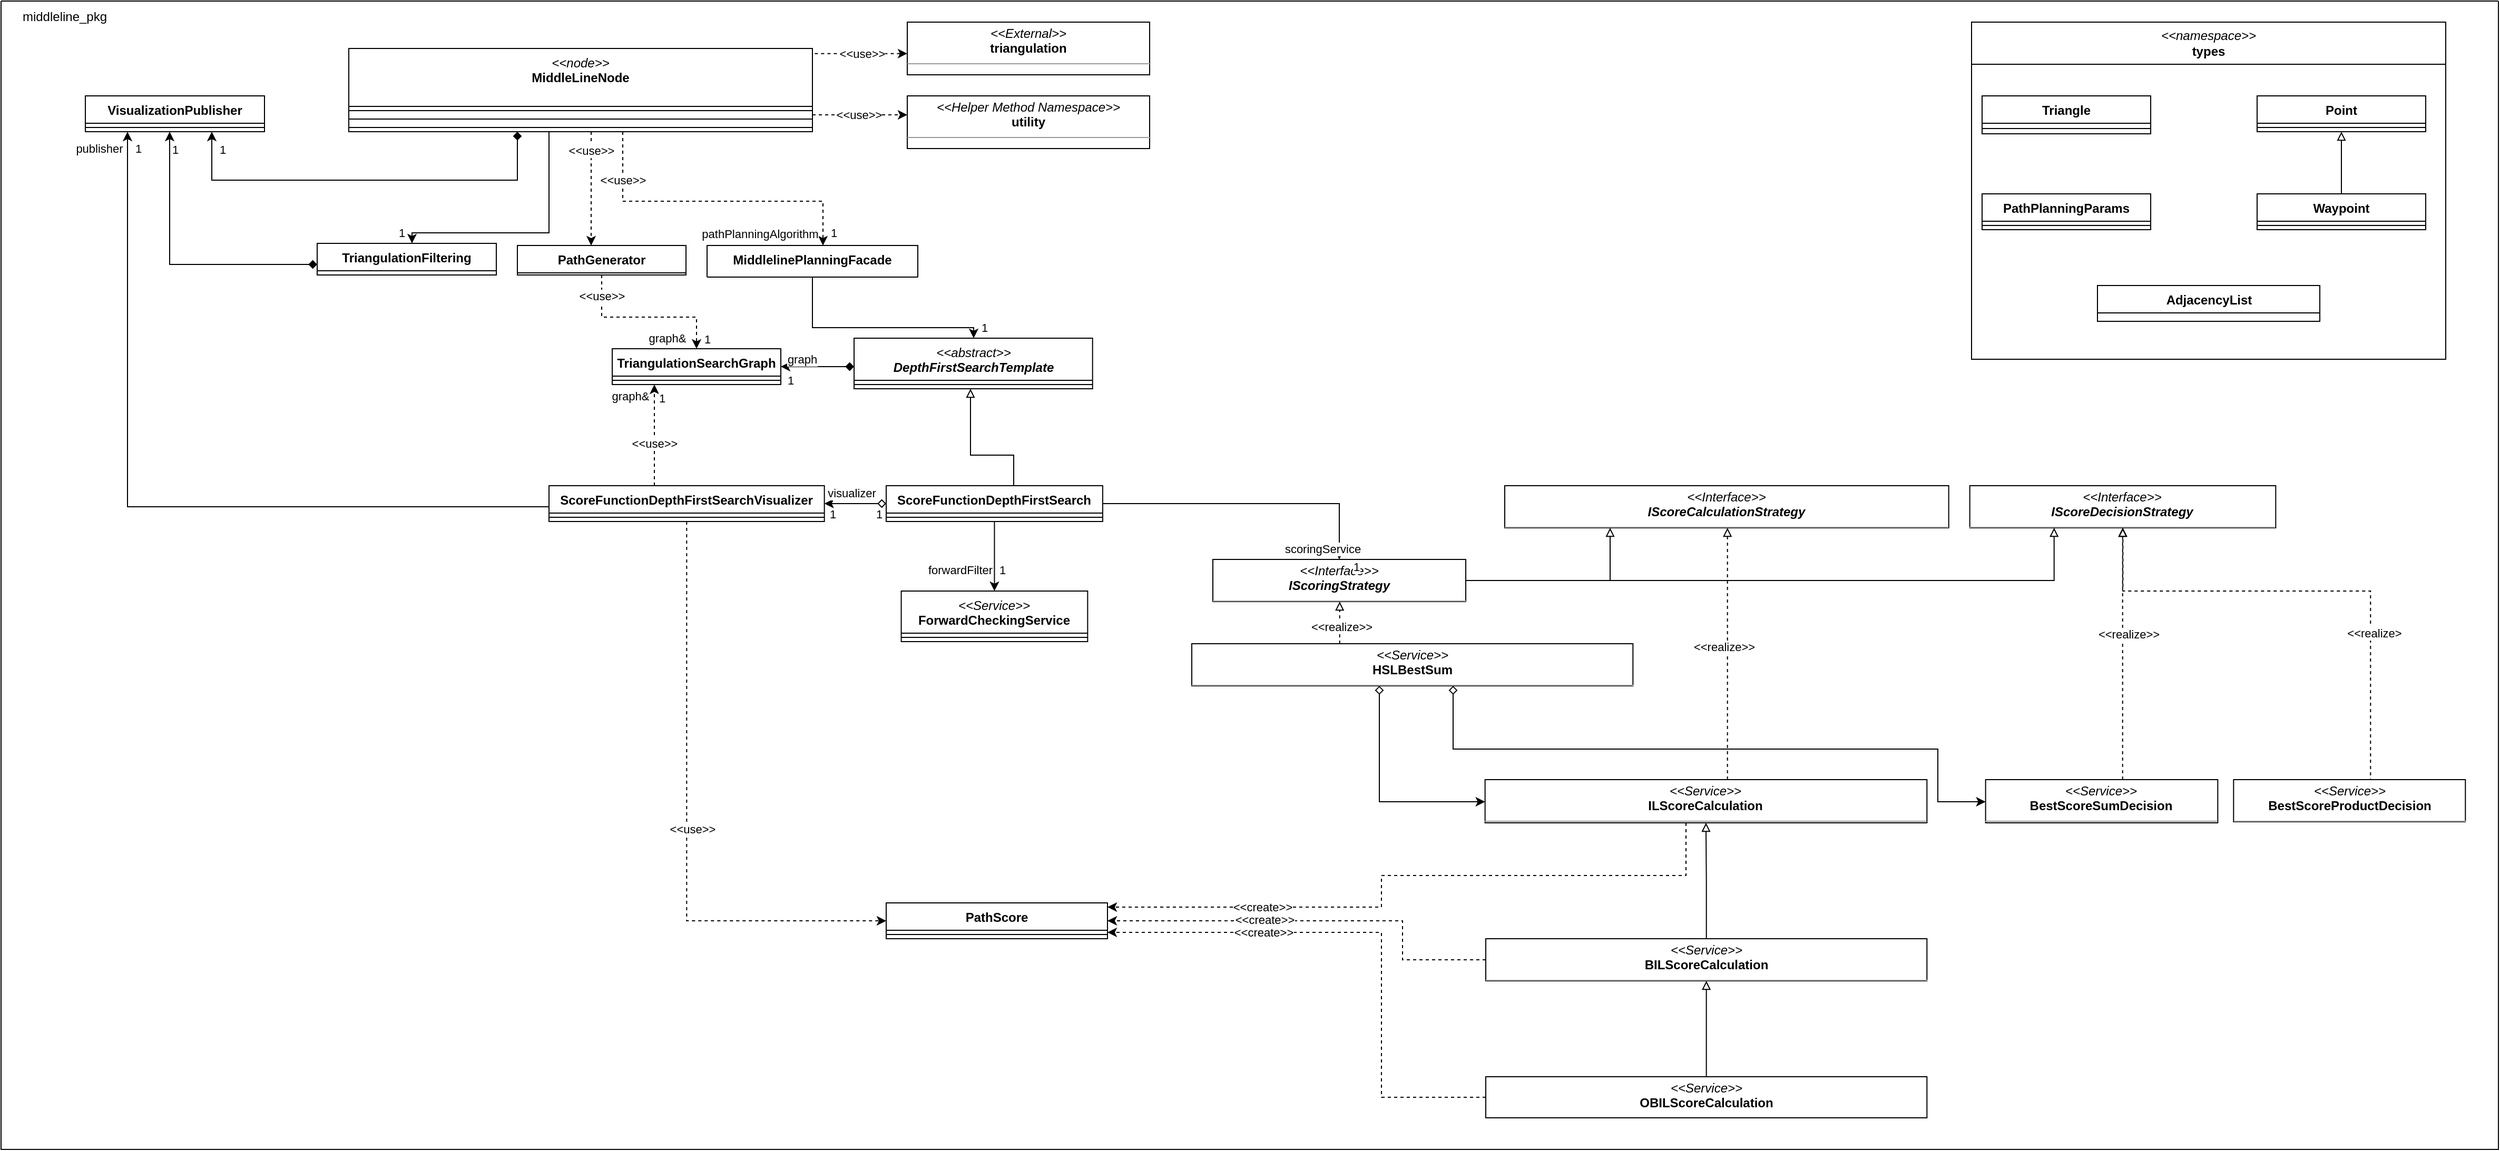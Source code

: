 <mxfile>
    <diagram id="C5RBs43oDa-KdzZeNtuy" name="Page-1">
        <mxGraphModel dx="2478" dy="-367" grid="1" gridSize="10" guides="1" tooltips="1" connect="1" arrows="1" fold="1" page="1" pageScale="1" pageWidth="827" pageHeight="1169" math="0" shadow="0">
            <root>
                <mxCell id="WIyWlLk6GJQsqaUBKTNV-0"/>
                <mxCell id="WIyWlLk6GJQsqaUBKTNV-1" parent="WIyWlLk6GJQsqaUBKTNV-0"/>
                <mxCell id="JxN1T3rrZuahzTBDCFxA-146" value="" style="swimlane;startSize=0;" parent="WIyWlLk6GJQsqaUBKTNV-1" vertex="1">
                    <mxGeometry x="-420" y="1260" width="2370" height="1090" as="geometry"/>
                </mxCell>
                <mxCell id="JxN1T3rrZuahzTBDCFxA-147" value="middleline_pkg" style="text;html=1;align=center;verticalAlign=middle;resizable=0;points=[];autosize=1;strokeColor=none;fillColor=none;" parent="JxN1T3rrZuahzTBDCFxA-146" vertex="1">
                    <mxGeometry x="10" width="100" height="30" as="geometry"/>
                </mxCell>
                <mxCell id="JxN1T3rrZuahzTBDCFxA-42" value="&lt;span style=&quot;font-weight: normal;&quot;&gt;&lt;i&gt;&amp;lt;&amp;lt;namespace&amp;gt;&amp;gt;&lt;br&gt;&lt;/i&gt;&lt;/span&gt;types" style="swimlane;whiteSpace=wrap;html=1;startSize=40;" parent="JxN1T3rrZuahzTBDCFxA-146" vertex="1">
                    <mxGeometry x="1870" y="20" width="450" height="320" as="geometry"/>
                </mxCell>
                <mxCell id="JxN1T3rrZuahzTBDCFxA-43" style="edgeStyle=orthogonalEdgeStyle;rounded=0;orthogonalLoop=1;jettySize=auto;html=1;endArrow=none;endFill=0;startArrow=block;startFill=0;" parent="JxN1T3rrZuahzTBDCFxA-42" source="JxN1T3rrZuahzTBDCFxA-44" target="JxN1T3rrZuahzTBDCFxA-47" edge="1">
                    <mxGeometry relative="1" as="geometry"/>
                </mxCell>
                <mxCell id="JxN1T3rrZuahzTBDCFxA-44" value="Point" style="swimlane;fontStyle=1;align=center;verticalAlign=top;childLayout=stackLayout;horizontal=1;startSize=26;horizontalStack=0;resizeParent=1;resizeParentMax=0;resizeLast=0;collapsible=1;marginBottom=0;whiteSpace=wrap;html=1;" parent="JxN1T3rrZuahzTBDCFxA-42" vertex="1">
                    <mxGeometry x="271" y="70" width="160" height="34" as="geometry"/>
                </mxCell>
                <mxCell id="JxN1T3rrZuahzTBDCFxA-46" value="" style="line;strokeWidth=1;fillColor=none;align=left;verticalAlign=middle;spacingTop=-1;spacingLeft=3;spacingRight=3;rotatable=0;labelPosition=right;points=[];portConstraint=eastwest;strokeColor=inherit;" parent="JxN1T3rrZuahzTBDCFxA-44" vertex="1">
                    <mxGeometry y="26" width="160" height="8" as="geometry"/>
                </mxCell>
                <mxCell id="JxN1T3rrZuahzTBDCFxA-47" value="Waypoint" style="swimlane;fontStyle=1;align=center;verticalAlign=top;childLayout=stackLayout;horizontal=1;startSize=26;horizontalStack=0;resizeParent=1;resizeParentMax=0;resizeLast=0;collapsible=1;marginBottom=0;whiteSpace=wrap;html=1;" parent="JxN1T3rrZuahzTBDCFxA-42" vertex="1">
                    <mxGeometry x="271" y="163" width="160" height="34" as="geometry"/>
                </mxCell>
                <mxCell id="JxN1T3rrZuahzTBDCFxA-49" value="" style="line;strokeWidth=1;fillColor=none;align=left;verticalAlign=middle;spacingTop=-1;spacingLeft=3;spacingRight=3;rotatable=0;labelPosition=right;points=[];portConstraint=eastwest;strokeColor=inherit;" parent="JxN1T3rrZuahzTBDCFxA-47" vertex="1">
                    <mxGeometry y="26" width="160" height="8" as="geometry"/>
                </mxCell>
                <mxCell id="JxN1T3rrZuahzTBDCFxA-50" value="Triangle" style="swimlane;fontStyle=1;align=center;verticalAlign=top;childLayout=stackLayout;horizontal=1;startSize=26;horizontalStack=0;resizeParent=1;resizeParentMax=0;resizeLast=0;collapsible=1;marginBottom=0;whiteSpace=wrap;html=1;" parent="JxN1T3rrZuahzTBDCFxA-42" vertex="1">
                    <mxGeometry x="10" y="70" width="160" height="36" as="geometry"/>
                </mxCell>
                <mxCell id="JxN1T3rrZuahzTBDCFxA-52" value="" style="line;strokeWidth=1;fillColor=none;align=left;verticalAlign=middle;spacingTop=-1;spacingLeft=3;spacingRight=3;rotatable=0;labelPosition=right;points=[];portConstraint=eastwest;strokeColor=inherit;" parent="JxN1T3rrZuahzTBDCFxA-50" vertex="1">
                    <mxGeometry y="26" width="160" height="10" as="geometry"/>
                </mxCell>
                <mxCell id="JxN1T3rrZuahzTBDCFxA-53" value="PathPlanningParams" style="swimlane;fontStyle=1;align=center;verticalAlign=top;childLayout=stackLayout;horizontal=1;startSize=26;horizontalStack=0;resizeParent=1;resizeParentMax=0;resizeLast=0;collapsible=1;marginBottom=0;whiteSpace=wrap;html=1;" parent="JxN1T3rrZuahzTBDCFxA-42" vertex="1">
                    <mxGeometry x="10" y="163" width="160" height="34" as="geometry"/>
                </mxCell>
                <mxCell id="JxN1T3rrZuahzTBDCFxA-54" value="" style="line;strokeWidth=1;fillColor=none;align=left;verticalAlign=middle;spacingTop=-1;spacingLeft=3;spacingRight=3;rotatable=0;labelPosition=right;points=[];portConstraint=eastwest;strokeColor=inherit;" parent="JxN1T3rrZuahzTBDCFxA-53" vertex="1">
                    <mxGeometry y="26" width="160" height="8" as="geometry"/>
                </mxCell>
                <mxCell id="JxN1T3rrZuahzTBDCFxA-55" value="AdjacencyList" style="swimlane;fontStyle=1;align=center;verticalAlign=top;childLayout=stackLayout;horizontal=1;startSize=26;horizontalStack=0;resizeParent=1;resizeParentMax=0;resizeLast=0;collapsible=1;marginBottom=0;whiteSpace=wrap;html=1;" parent="JxN1T3rrZuahzTBDCFxA-42" vertex="1">
                    <mxGeometry x="119.5" y="250" width="211" height="34" as="geometry"/>
                </mxCell>
                <mxCell id="JxN1T3rrZuahzTBDCFxA-67" value="TriangulationFiltering" style="swimlane;fontStyle=1;align=center;verticalAlign=top;childLayout=stackLayout;horizontal=1;startSize=26;horizontalStack=0;resizeParent=1;resizeParentMax=0;resizeLast=0;collapsible=1;marginBottom=0;whiteSpace=wrap;html=1;" parent="JxN1T3rrZuahzTBDCFxA-146" vertex="1">
                    <mxGeometry x="300" y="230" width="170" height="30" as="geometry"/>
                </mxCell>
                <mxCell id="8VbyFl1MxZLuNnxh2Zmx-0" value="MiddlelinePlanningFacade" style="swimlane;fontStyle=1;align=center;verticalAlign=top;childLayout=stackLayout;horizontal=1;startSize=30;horizontalStack=0;resizeParent=1;resizeParentMax=0;resizeLast=0;collapsible=1;marginBottom=0;whiteSpace=wrap;html=1;" parent="JxN1T3rrZuahzTBDCFxA-146" vertex="1">
                    <mxGeometry x="670" y="232" width="200" height="30" as="geometry"/>
                </mxCell>
                <mxCell id="JxN1T3rrZuahzTBDCFxA-58" value="PathGenerator" style="swimlane;fontStyle=1;align=center;verticalAlign=top;childLayout=stackLayout;horizontal=1;startSize=26;horizontalStack=0;resizeParent=1;resizeParentMax=0;resizeLast=0;collapsible=1;marginBottom=0;whiteSpace=wrap;html=1;" parent="JxN1T3rrZuahzTBDCFxA-146" vertex="1">
                    <mxGeometry x="490" y="232" width="160" height="28" as="geometry">
                        <mxRectangle x="580" y="780" width="120" height="30" as="alternateBounds"/>
                    </mxGeometry>
                </mxCell>
                <mxCell id="Rg2QF2W5cvyPDc9jNtSb-6" value="&lt;p style=&quot;margin:0px;margin-top:4px;text-align:center;&quot;&gt;&lt;i&gt;&amp;lt;&amp;lt;External&amp;gt;&amp;gt;&lt;br&gt;&lt;/i&gt;&lt;b&gt;triangulation&lt;/b&gt;&lt;/p&gt;&lt;hr size=&quot;1&quot;&gt;&lt;p style=&quot;margin:0px;margin-left:4px;&quot;&gt;&lt;br&gt;&lt;/p&gt;" style="verticalAlign=top;align=left;overflow=fill;fontSize=12;fontFamily=Helvetica;html=1;whiteSpace=wrap;" parent="JxN1T3rrZuahzTBDCFxA-146" vertex="1">
                    <mxGeometry x="860" y="20" width="230" height="50" as="geometry"/>
                </mxCell>
                <mxCell id="JxN1T3rrZuahzTBDCFxA-153" value="&lt;i style=&quot;font-weight: 400;&quot;&gt;&amp;lt;&amp;lt;Service&amp;gt;&amp;gt;&lt;/i&gt;&lt;br style=&quot;font-weight: 400;&quot;&gt;&lt;b&gt;ForwardChecking&lt;/b&gt;&lt;b style=&quot;background-color: initial;&quot;&gt;Service&lt;/b&gt;" style="swimlane;fontStyle=1;align=center;verticalAlign=top;childLayout=stackLayout;horizontal=1;startSize=40;horizontalStack=0;resizeParent=1;resizeParentMax=0;resizeLast=0;collapsible=1;marginBottom=0;whiteSpace=wrap;html=1;" parent="JxN1T3rrZuahzTBDCFxA-146" vertex="1">
                    <mxGeometry x="854.28" y="560" width="176.89" height="48" as="geometry"/>
                </mxCell>
                <mxCell id="JxN1T3rrZuahzTBDCFxA-155" value="" style="line;strokeWidth=1;fillColor=none;align=left;verticalAlign=middle;spacingTop=-1;spacingLeft=3;spacingRight=3;rotatable=0;labelPosition=right;points=[];portConstraint=eastwest;strokeColor=inherit;" parent="JxN1T3rrZuahzTBDCFxA-153" vertex="1">
                    <mxGeometry y="40" width="176.89" height="8" as="geometry"/>
                </mxCell>
                <mxCell id="JxN1T3rrZuahzTBDCFxA-140" value="&lt;p style=&quot;margin:0px;margin-top:4px;text-align:center;&quot;&gt;&lt;i&gt;&amp;lt;&amp;lt;Service&amp;gt;&amp;gt;&lt;/i&gt;&lt;br&gt;&lt;b&gt;HSLBestSum&lt;/b&gt;&lt;/p&gt;&lt;hr size=&quot;1&quot;&gt;&lt;p style=&quot;margin:0px;margin-left:4px;&quot;&gt;&lt;br&gt;&lt;/p&gt;" style="verticalAlign=top;align=left;overflow=fill;fontSize=12;fontFamily=Helvetica;html=1;whiteSpace=wrap;" parent="JxN1T3rrZuahzTBDCFxA-146" vertex="1">
                    <mxGeometry x="1130.0" y="610" width="418.66" height="40" as="geometry"/>
                </mxCell>
                <mxCell id="JxN1T3rrZuahzTBDCFxA-114" value="&lt;p style=&quot;margin:0px;margin-top:4px;text-align:center;&quot;&gt;&lt;i&gt;&amp;lt;&amp;lt;Service&amp;gt;&amp;gt;&lt;/i&gt;&lt;br&gt;&lt;b&gt;ILScoreCalculation&lt;/b&gt;&lt;/p&gt;&lt;hr size=&quot;1&quot;&gt;&lt;p style=&quot;margin:0px;margin-left:4px;&quot;&gt;&lt;br&gt;&lt;/p&gt;" style="verticalAlign=top;align=left;overflow=fill;fontSize=12;fontFamily=Helvetica;html=1;whiteSpace=wrap;" parent="JxN1T3rrZuahzTBDCFxA-146" vertex="1">
                    <mxGeometry x="1408.33" y="739" width="419.34" height="41" as="geometry"/>
                </mxCell>
                <mxCell id="JxN1T3rrZuahzTBDCFxA-138" style="edgeStyle=orthogonalEdgeStyle;rounded=0;orthogonalLoop=1;jettySize=auto;html=1;startArrow=diamond;startFill=0;" parent="JxN1T3rrZuahzTBDCFxA-146" source="JxN1T3rrZuahzTBDCFxA-140" target="JxN1T3rrZuahzTBDCFxA-114" edge="1">
                    <mxGeometry relative="1" as="geometry">
                        <Array as="points">
                            <mxPoint x="1308" y="760"/>
                        </Array>
                    </mxGeometry>
                </mxCell>
                <mxCell id="JxN1T3rrZuahzTBDCFxA-115" style="edgeStyle=orthogonalEdgeStyle;rounded=0;orthogonalLoop=1;jettySize=auto;html=1;endArrow=block;endFill=0;" parent="JxN1T3rrZuahzTBDCFxA-146" source="JxN1T3rrZuahzTBDCFxA-117" target="JxN1T3rrZuahzTBDCFxA-114" edge="1">
                    <mxGeometry relative="1" as="geometry"/>
                </mxCell>
                <mxCell id="JxN1T3rrZuahzTBDCFxA-118" style="edgeStyle=orthogonalEdgeStyle;rounded=0;orthogonalLoop=1;jettySize=auto;html=1;endArrow=block;endFill=0;" parent="JxN1T3rrZuahzTBDCFxA-146" source="JxN1T3rrZuahzTBDCFxA-121" target="JxN1T3rrZuahzTBDCFxA-117" edge="1">
                    <mxGeometry relative="1" as="geometry"/>
                </mxCell>
                <mxCell id="JxN1T3rrZuahzTBDCFxA-117" value="&lt;p style=&quot;margin:0px;margin-top:4px;text-align:center;&quot;&gt;&lt;i&gt;&amp;lt;&amp;lt;Service&amp;gt;&amp;gt;&lt;/i&gt;&lt;br&gt;&lt;b&gt;BILScoreCalculation&lt;/b&gt;&lt;/p&gt;&lt;hr size=&quot;1&quot;&gt;&lt;p style=&quot;margin:0px;margin-left:4px;&quot;&gt;+ calculatePathSectionScore(graph, std::vector&amp;lt;int&amp;gt; pathSection): PathScore&lt;br&gt;&lt;br&gt;&lt;span style=&quot;background-color: initial;&quot;&gt;# calculateColorScore(...): float&lt;/span&gt;&lt;br&gt;&lt;/p&gt;&lt;p style=&quot;margin:0px;margin-left:4px;&quot;&gt;&lt;br&gt;&lt;/p&gt;" style="verticalAlign=top;align=left;overflow=fill;fontSize=12;fontFamily=Helvetica;html=1;whiteSpace=wrap;" parent="JxN1T3rrZuahzTBDCFxA-146" vertex="1">
                    <mxGeometry x="1408.99" y="890" width="418.68" height="40" as="geometry"/>
                </mxCell>
                <mxCell id="JxN1T3rrZuahzTBDCFxA-121" value="&lt;p style=&quot;margin:0px;margin-top:4px;text-align:center;&quot;&gt;&lt;i&gt;&amp;lt;&amp;lt;Service&amp;gt;&amp;gt;&lt;/i&gt;&lt;br&gt;&lt;b&gt;OBILScoreCalculation&lt;/b&gt;&lt;/p&gt;&lt;hr size=&quot;1&quot;&gt;&lt;p style=&quot;margin:0px;margin-left:4px;&quot;&gt;+ calculatePathSectionScore(graph, std::vector&amp;lt;int&amp;gt; pathSection): PathScore&lt;br&gt;&lt;br&gt;# calculateWallAvoidanceScore(...): float&lt;/p&gt;" style="verticalAlign=top;align=left;overflow=fill;fontSize=12;fontFamily=Helvetica;html=1;whiteSpace=wrap;" parent="JxN1T3rrZuahzTBDCFxA-146" vertex="1">
                    <mxGeometry x="1408.99" y="1021" width="418.68" height="39" as="geometry"/>
                </mxCell>
                <mxCell id="JxN1T3rrZuahzTBDCFxA-124" value="PathScore" style="swimlane;fontStyle=1;align=center;verticalAlign=top;childLayout=stackLayout;horizontal=1;startSize=26;horizontalStack=0;resizeParent=1;resizeParentMax=0;resizeLast=0;collapsible=1;marginBottom=0;whiteSpace=wrap;html=1;" parent="JxN1T3rrZuahzTBDCFxA-146" vertex="1">
                    <mxGeometry x="840" y="856" width="210" height="34" as="geometry"/>
                </mxCell>
                <mxCell id="JxN1T3rrZuahzTBDCFxA-126" value="" style="line;strokeWidth=1;fillColor=none;align=left;verticalAlign=middle;spacingTop=-1;spacingLeft=3;spacingRight=3;rotatable=0;labelPosition=right;points=[];portConstraint=eastwest;strokeColor=inherit;" parent="JxN1T3rrZuahzTBDCFxA-124" vertex="1">
                    <mxGeometry y="26" width="210" height="8" as="geometry"/>
                </mxCell>
                <mxCell id="JxN1T3rrZuahzTBDCFxA-116" style="edgeStyle=orthogonalEdgeStyle;rounded=0;orthogonalLoop=1;jettySize=auto;html=1;dashed=1;exitX=0;exitY=0.5;exitDx=0;exitDy=0;" parent="JxN1T3rrZuahzTBDCFxA-146" source="JxN1T3rrZuahzTBDCFxA-117" target="JxN1T3rrZuahzTBDCFxA-124" edge="1">
                    <mxGeometry relative="1" as="geometry">
                        <Array as="points">
                            <mxPoint x="1330" y="910"/>
                            <mxPoint x="1330" y="873"/>
                        </Array>
                    </mxGeometry>
                </mxCell>
                <mxCell id="JxN1T3rrZuahzTBDCFxA-119" style="edgeStyle=orthogonalEdgeStyle;rounded=0;orthogonalLoop=1;jettySize=auto;html=1;dashed=1;" parent="JxN1T3rrZuahzTBDCFxA-146" source="JxN1T3rrZuahzTBDCFxA-121" target="JxN1T3rrZuahzTBDCFxA-124" edge="1">
                    <mxGeometry relative="1" as="geometry">
                        <Array as="points">
                            <mxPoint x="1310" y="1041"/>
                            <mxPoint x="1310" y="884"/>
                        </Array>
                    </mxGeometry>
                </mxCell>
                <mxCell id="JxN1T3rrZuahzTBDCFxA-120" value="&amp;lt;&amp;lt;create&amp;gt;&amp;gt;" style="edgeLabel;html=1;align=center;verticalAlign=middle;resizable=0;points=[];" parent="JxN1T3rrZuahzTBDCFxA-119" vertex="1" connectable="0">
                    <mxGeometry x="-0.067" y="4" relative="1" as="geometry">
                        <mxPoint x="-107" y="-27" as="offset"/>
                    </mxGeometry>
                </mxCell>
                <mxCell id="3qS1uZYK-i_GtlNWWH0J-12" value="&amp;lt;&amp;lt;create&amp;gt;&amp;gt;" style="edgeLabel;html=1;align=center;verticalAlign=middle;resizable=0;points=[];" parent="JxN1T3rrZuahzTBDCFxA-119" vertex="1" connectable="0">
                    <mxGeometry x="0.425" relative="1" as="geometry">
                        <mxPoint as="offset"/>
                    </mxGeometry>
                </mxCell>
                <mxCell id="JxN1T3rrZuahzTBDCFxA-85" style="edgeStyle=orthogonalEdgeStyle;rounded=0;orthogonalLoop=1;jettySize=auto;html=1;dashed=1;" parent="JxN1T3rrZuahzTBDCFxA-146" source="JxN1T3rrZuahzTBDCFxA-114" target="JxN1T3rrZuahzTBDCFxA-124" edge="1">
                    <mxGeometry relative="1" as="geometry">
                        <mxPoint x="1250.0" y="1181" as="targetPoint"/>
                        <Array as="points">
                            <mxPoint x="1599" y="830"/>
                            <mxPoint x="1310" y="830"/>
                            <mxPoint x="1310" y="860"/>
                        </Array>
                        <mxPoint x="1398.0" y="830" as="sourcePoint"/>
                    </mxGeometry>
                </mxCell>
                <mxCell id="3qS1uZYK-i_GtlNWWH0J-11" value="&amp;lt;&amp;lt;create&amp;gt;&amp;gt;" style="edgeLabel;html=1;align=center;verticalAlign=middle;resizable=0;points=[];" parent="JxN1T3rrZuahzTBDCFxA-85" vertex="1" connectable="0">
                    <mxGeometry x="0.532" relative="1" as="geometry">
                        <mxPoint as="offset"/>
                    </mxGeometry>
                </mxCell>
                <mxCell id="Rg2QF2W5cvyPDc9jNtSb-19" value="&lt;p style=&quot;margin:0px;margin-top:4px;text-align:center;&quot;&gt;&lt;i&gt;&amp;lt;&amp;lt;Service&amp;gt;&amp;gt;&lt;/i&gt;&lt;br&gt;&lt;b&gt;BestScoreProductDecision&lt;/b&gt;&lt;/p&gt;&lt;hr size=&quot;1&quot;&gt;&lt;p style=&quot;margin:0px;margin-left:4px;&quot;&gt;&lt;br&gt;&lt;/p&gt;" style="verticalAlign=top;align=left;overflow=fill;fontSize=12;fontFamily=Helvetica;html=1;whiteSpace=wrap;" parent="JxN1T3rrZuahzTBDCFxA-146" vertex="1">
                    <mxGeometry x="2118.66" y="739" width="220" height="40" as="geometry"/>
                </mxCell>
                <mxCell id="JxN1T3rrZuahzTBDCFxA-65" value="&lt;p style=&quot;margin:0px;margin-top:4px;text-align:center;&quot;&gt;&lt;i&gt;&amp;lt;&amp;lt;Helper Method Namespace&amp;gt;&amp;gt;&lt;/i&gt;&lt;br&gt;&lt;b&gt;utility&lt;/b&gt;&lt;/p&gt;&lt;hr size=&quot;1&quot;&gt;&lt;p style=&quot;margin:0px;margin-left:4px;&quot;&gt;&lt;br&gt;&lt;/p&gt;" style="verticalAlign=top;align=left;overflow=fill;fontSize=12;fontFamily=Helvetica;html=1;whiteSpace=wrap;" parent="JxN1T3rrZuahzTBDCFxA-146" vertex="1">
                    <mxGeometry x="860" y="90" width="230" height="50" as="geometry"/>
                </mxCell>
                <mxCell id="JxN1T3rrZuahzTBDCFxA-9" value="&lt;i&gt;&amp;lt;&amp;lt;node&amp;gt;&amp;gt;&lt;br&gt;&lt;/i&gt;&lt;b&gt;MiddleLineNode&lt;/b&gt;" style="swimlane;fontStyle=0;align=center;verticalAlign=top;childLayout=stackLayout;horizontal=1;startSize=55;horizontalStack=0;resizeParent=1;resizeParentMax=0;resizeLast=0;collapsible=0;marginBottom=0;html=1;whiteSpace=wrap;" parent="JxN1T3rrZuahzTBDCFxA-146" vertex="1">
                    <mxGeometry x="330" y="45" width="440" height="79" as="geometry"/>
                </mxCell>
                <mxCell id="JxN1T3rrZuahzTBDCFxA-12" value="" style="line;strokeWidth=1;fillColor=none;align=left;verticalAlign=middle;spacingTop=-1;spacingLeft=3;spacingRight=3;rotatable=0;labelPosition=right;points=[];portConstraint=eastwest;" parent="JxN1T3rrZuahzTBDCFxA-9" vertex="1">
                    <mxGeometry y="55" width="440" height="8" as="geometry"/>
                </mxCell>
                <mxCell id="JxN1T3rrZuahzTBDCFxA-15" value="" style="line;strokeWidth=1;fillColor=none;align=left;verticalAlign=middle;spacingTop=-1;spacingLeft=3;spacingRight=3;rotatable=0;labelPosition=right;points=[];portConstraint=eastwest;" parent="JxN1T3rrZuahzTBDCFxA-9" vertex="1">
                    <mxGeometry y="63" width="440" height="8" as="geometry"/>
                </mxCell>
                <mxCell id="JxN1T3rrZuahzTBDCFxA-18" value="" style="line;strokeWidth=1;fillColor=none;align=left;verticalAlign=middle;spacingTop=-1;spacingLeft=3;spacingRight=3;rotatable=0;labelPosition=right;points=[];portConstraint=eastwest;" parent="JxN1T3rrZuahzTBDCFxA-9" vertex="1">
                    <mxGeometry y="71" width="440" height="8" as="geometry"/>
                </mxCell>
                <mxCell id="JxN1T3rrZuahzTBDCFxA-40" style="edgeStyle=orthogonalEdgeStyle;rounded=0;orthogonalLoop=1;jettySize=auto;html=1;exitX=1.005;exitY=0.061;exitDx=0;exitDy=0;dashed=1;exitPerimeter=0;" parent="JxN1T3rrZuahzTBDCFxA-146" source="JxN1T3rrZuahzTBDCFxA-9" target="Rg2QF2W5cvyPDc9jNtSb-6" edge="1">
                    <mxGeometry relative="1" as="geometry">
                        <mxPoint x="1110" y="160" as="targetPoint"/>
                        <Array as="points">
                            <mxPoint x="980" y="50"/>
                        </Array>
                    </mxGeometry>
                </mxCell>
                <mxCell id="JxN1T3rrZuahzTBDCFxA-41" value="&amp;lt;&amp;lt;use&amp;gt;&amp;gt;" style="edgeLabel;html=1;align=center;verticalAlign=middle;resizable=0;points=[];" parent="JxN1T3rrZuahzTBDCFxA-40" vertex="1" connectable="0">
                    <mxGeometry x="0.01" relative="1" as="geometry">
                        <mxPoint as="offset"/>
                    </mxGeometry>
                </mxCell>
                <mxCell id="JxN1T3rrZuahzTBDCFxA-73" style="edgeStyle=orthogonalEdgeStyle;rounded=0;orthogonalLoop=1;jettySize=auto;html=1;" parent="JxN1T3rrZuahzTBDCFxA-146" source="JxN1T3rrZuahzTBDCFxA-9" target="JxN1T3rrZuahzTBDCFxA-67" edge="1">
                    <mxGeometry relative="1" as="geometry">
                        <Array as="points">
                            <mxPoint x="520" y="220"/>
                            <mxPoint x="390" y="220"/>
                        </Array>
                        <mxPoint x="1007.0" y="409" as="sourcePoint"/>
                    </mxGeometry>
                </mxCell>
                <mxCell id="JxN1T3rrZuahzTBDCFxA-74" value="1" style="edgeLabel;html=1;align=center;verticalAlign=middle;resizable=0;points=[];" parent="JxN1T3rrZuahzTBDCFxA-73" vertex="1" connectable="0">
                    <mxGeometry x="0.958" y="3" relative="1" as="geometry">
                        <mxPoint x="-13" y="-5" as="offset"/>
                    </mxGeometry>
                </mxCell>
                <mxCell id="8VbyFl1MxZLuNnxh2Zmx-5" style="edgeStyle=orthogonalEdgeStyle;rounded=0;orthogonalLoop=1;jettySize=auto;html=1;dashed=1;" parent="JxN1T3rrZuahzTBDCFxA-146" source="JxN1T3rrZuahzTBDCFxA-9" target="8VbyFl1MxZLuNnxh2Zmx-0" edge="1">
                    <mxGeometry relative="1" as="geometry">
                        <Array as="points">
                            <mxPoint x="590" y="190"/>
                            <mxPoint x="780" y="190"/>
                        </Array>
                    </mxGeometry>
                </mxCell>
                <mxCell id="8VbyFl1MxZLuNnxh2Zmx-7" value="pathPlanningAlgorithm" style="edgeLabel;html=1;align=center;verticalAlign=middle;resizable=0;points=[];" parent="8VbyFl1MxZLuNnxh2Zmx-5" vertex="1" connectable="0">
                    <mxGeometry x="-0.767" y="-2" relative="1" as="geometry">
                        <mxPoint x="132" y="62" as="offset"/>
                    </mxGeometry>
                </mxCell>
                <mxCell id="8VbyFl1MxZLuNnxh2Zmx-20" value="1" style="edgeLabel;html=1;align=center;verticalAlign=middle;resizable=0;points=[];" parent="8VbyFl1MxZLuNnxh2Zmx-5" vertex="1" connectable="0">
                    <mxGeometry x="0.788" y="2" relative="1" as="geometry">
                        <mxPoint x="8" y="19" as="offset"/>
                    </mxGeometry>
                </mxCell>
                <mxCell id="Rg2QF2W5cvyPDc9jNtSb-4" value="&amp;lt;&amp;lt;use&amp;gt;&amp;gt;" style="edgeLabel;html=1;align=center;verticalAlign=middle;resizable=0;points=[];" parent="8VbyFl1MxZLuNnxh2Zmx-5" vertex="1" connectable="0">
                    <mxGeometry x="-0.41" y="-2" relative="1" as="geometry">
                        <mxPoint x="-22" y="-22" as="offset"/>
                    </mxGeometry>
                </mxCell>
                <mxCell id="JxN1T3rrZuahzTBDCFxA-23" style="edgeStyle=orthogonalEdgeStyle;rounded=0;orthogonalLoop=1;jettySize=auto;html=1;dashed=1;" parent="JxN1T3rrZuahzTBDCFxA-146" edge="1">
                    <mxGeometry relative="1" as="geometry">
                        <Array as="points">
                            <mxPoint x="820" y="108"/>
                            <mxPoint x="820" y="108"/>
                        </Array>
                        <mxPoint x="770" y="108" as="sourcePoint"/>
                        <mxPoint x="860" y="108" as="targetPoint"/>
                    </mxGeometry>
                </mxCell>
                <mxCell id="JxN1T3rrZuahzTBDCFxA-24" value="&amp;lt;&amp;lt;use&amp;gt;&amp;gt;" style="edgeLabel;html=1;align=center;verticalAlign=middle;resizable=0;points=[];" parent="JxN1T3rrZuahzTBDCFxA-23" vertex="1" connectable="0">
                    <mxGeometry x="-0.748" y="1" relative="1" as="geometry">
                        <mxPoint x="32" y="1" as="offset"/>
                    </mxGeometry>
                </mxCell>
                <mxCell id="JxN1T3rrZuahzTBDCFxA-25" value="VisualizationPublisher" style="swimlane;fontStyle=1;align=center;verticalAlign=top;childLayout=stackLayout;horizontal=1;startSize=26;horizontalStack=0;resizeParent=1;resizeParentMax=0;resizeLast=0;collapsible=1;marginBottom=0;whiteSpace=wrap;html=1;" parent="JxN1T3rrZuahzTBDCFxA-146" vertex="1">
                    <mxGeometry x="80" y="90" width="170" height="34" as="geometry"/>
                </mxCell>
                <mxCell id="JxN1T3rrZuahzTBDCFxA-27" value="" style="line;strokeWidth=1;fillColor=none;align=left;verticalAlign=middle;spacingTop=-1;spacingLeft=3;spacingRight=3;rotatable=0;labelPosition=right;points=[];portConstraint=eastwest;strokeColor=inherit;" parent="JxN1T3rrZuahzTBDCFxA-25" vertex="1">
                    <mxGeometry y="26" width="170" height="8" as="geometry"/>
                </mxCell>
                <mxCell id="JxN1T3rrZuahzTBDCFxA-90" style="edgeStyle=orthogonalEdgeStyle;rounded=0;orthogonalLoop=1;jettySize=auto;html=1;startArrow=diamond;startFill=1;" parent="JxN1T3rrZuahzTBDCFxA-146" source="JxN1T3rrZuahzTBDCFxA-67" target="JxN1T3rrZuahzTBDCFxA-25" edge="1">
                    <mxGeometry relative="1" as="geometry">
                        <Array as="points">
                            <mxPoint x="160" y="250"/>
                        </Array>
                    </mxGeometry>
                </mxCell>
                <mxCell id="JxN1T3rrZuahzTBDCFxA-91" value="1" style="edgeLabel;html=1;align=center;verticalAlign=middle;resizable=0;points=[];" parent="JxN1T3rrZuahzTBDCFxA-90" vertex="1" connectable="0">
                    <mxGeometry x="0.974" y="2" relative="1" as="geometry">
                        <mxPoint x="7" y="13" as="offset"/>
                    </mxGeometry>
                </mxCell>
                <mxCell id="JxN1T3rrZuahzTBDCFxA-29" style="edgeStyle=orthogonalEdgeStyle;rounded=0;orthogonalLoop=1;jettySize=auto;html=1;startArrow=diamond;startFill=1;" parent="JxN1T3rrZuahzTBDCFxA-146" source="JxN1T3rrZuahzTBDCFxA-9" target="JxN1T3rrZuahzTBDCFxA-25" edge="1">
                    <mxGeometry relative="1" as="geometry">
                        <mxPoint x="757.059" y="303" as="sourcePoint"/>
                        <Array as="points">
                            <mxPoint x="490" y="170"/>
                            <mxPoint x="200" y="170"/>
                        </Array>
                    </mxGeometry>
                </mxCell>
                <mxCell id="JxN1T3rrZuahzTBDCFxA-30" value="1" style="edgeLabel;html=1;align=center;verticalAlign=middle;resizable=0;points=[];" parent="JxN1T3rrZuahzTBDCFxA-29" vertex="1" connectable="0">
                    <mxGeometry x="0.841" y="1" relative="1" as="geometry">
                        <mxPoint x="11" y="-14" as="offset"/>
                    </mxGeometry>
                </mxCell>
                <mxCell id="JxN1T3rrZuahzTBDCFxA-61" style="edgeStyle=orthogonalEdgeStyle;rounded=0;orthogonalLoop=1;jettySize=auto;html=1;dashed=1;" parent="JxN1T3rrZuahzTBDCFxA-146" source="JxN1T3rrZuahzTBDCFxA-9" target="JxN1T3rrZuahzTBDCFxA-58" edge="1">
                    <mxGeometry relative="1" as="geometry">
                        <Array as="points">
                            <mxPoint x="560" y="220"/>
                            <mxPoint x="560" y="220"/>
                        </Array>
                        <mxPoint x="780" y="303" as="sourcePoint"/>
                    </mxGeometry>
                </mxCell>
                <mxCell id="JxN1T3rrZuahzTBDCFxA-62" value="&amp;lt;&amp;lt;use&amp;gt;&amp;gt;" style="edgeLabel;html=1;align=center;verticalAlign=middle;resizable=0;points=[];" parent="JxN1T3rrZuahzTBDCFxA-61" vertex="1" connectable="0">
                    <mxGeometry x="-0.87" y="-1" relative="1" as="geometry">
                        <mxPoint x="1" y="11" as="offset"/>
                    </mxGeometry>
                </mxCell>
                <mxCell id="JxN1T3rrZuahzTBDCFxA-92" value="TriangulationSearchGraph" style="swimlane;fontStyle=1;align=center;verticalAlign=top;childLayout=stackLayout;horizontal=1;startSize=26;horizontalStack=0;resizeParent=1;resizeParentMax=0;resizeLast=0;collapsible=1;marginBottom=0;whiteSpace=wrap;html=1;" parent="JxN1T3rrZuahzTBDCFxA-146" vertex="1">
                    <mxGeometry x="580" y="330" width="160" height="34" as="geometry"/>
                </mxCell>
                <mxCell id="JxN1T3rrZuahzTBDCFxA-94" value="" style="line;strokeWidth=1;fillColor=none;align=left;verticalAlign=middle;spacingTop=-1;spacingLeft=3;spacingRight=3;rotatable=0;labelPosition=right;points=[];portConstraint=eastwest;strokeColor=inherit;" parent="JxN1T3rrZuahzTBDCFxA-92" vertex="1">
                    <mxGeometry y="26" width="160" height="8" as="geometry"/>
                </mxCell>
                <mxCell id="JxN1T3rrZuahzTBDCFxA-5" value="&lt;i style=&quot;border-color: var(--border-color); font-weight: 400;&quot;&gt;&amp;lt;&amp;lt;abstract&amp;gt;&amp;gt;&lt;/i&gt;&lt;br&gt;&lt;i&gt;DepthFirstSearchTemplate&lt;/i&gt;" style="swimlane;fontStyle=1;align=center;verticalAlign=top;childLayout=stackLayout;horizontal=1;startSize=40;horizontalStack=0;resizeParent=1;resizeParentMax=0;resizeLast=0;collapsible=1;marginBottom=0;whiteSpace=wrap;html=1;" parent="JxN1T3rrZuahzTBDCFxA-146" vertex="1">
                    <mxGeometry x="809.51" y="320" width="226.33" height="48" as="geometry"/>
                </mxCell>
                <mxCell id="JxN1T3rrZuahzTBDCFxA-7" value="" style="line;strokeWidth=1;align=left;verticalAlign=middle;spacingTop=-1;spacingLeft=3;spacingRight=3;rotatable=0;labelPosition=right;points=[];portConstraint=eastwest;" parent="JxN1T3rrZuahzTBDCFxA-5" vertex="1">
                    <mxGeometry y="40" width="226.33" height="8" as="geometry"/>
                </mxCell>
                <mxCell id="8VbyFl1MxZLuNnxh2Zmx-8" value="" style="edgeStyle=orthogonalEdgeStyle;rounded=0;orthogonalLoop=1;jettySize=auto;html=1;dashed=1;entryX=0.5;entryY=0;entryDx=0;entryDy=0;" parent="JxN1T3rrZuahzTBDCFxA-146" source="JxN1T3rrZuahzTBDCFxA-58" target="JxN1T3rrZuahzTBDCFxA-92" edge="1">
                    <mxGeometry relative="1" as="geometry">
                        <Array as="points">
                            <mxPoint x="570" y="300"/>
                            <mxPoint x="660" y="300"/>
                        </Array>
                    </mxGeometry>
                </mxCell>
                <mxCell id="8VbyFl1MxZLuNnxh2Zmx-15" value="graph&amp;amp;" style="edgeLabel;html=1;align=center;verticalAlign=middle;resizable=0;points=[];" parent="8VbyFl1MxZLuNnxh2Zmx-8" vertex="1" connectable="0">
                    <mxGeometry x="0.959" relative="1" as="geometry">
                        <mxPoint x="-28" y="-7" as="offset"/>
                    </mxGeometry>
                </mxCell>
                <mxCell id="8VbyFl1MxZLuNnxh2Zmx-18" value="&amp;lt;&amp;lt;use&amp;gt;&amp;gt;" style="edgeLabel;html=1;align=center;verticalAlign=middle;resizable=0;points=[];" parent="8VbyFl1MxZLuNnxh2Zmx-8" vertex="1" connectable="0">
                    <mxGeometry x="-0.012" y="-1" relative="1" as="geometry">
                        <mxPoint x="-39" y="-21" as="offset"/>
                    </mxGeometry>
                </mxCell>
                <mxCell id="Rg2QF2W5cvyPDc9jNtSb-5" value="1" style="edgeLabel;html=1;align=center;verticalAlign=middle;resizable=0;points=[];" parent="8VbyFl1MxZLuNnxh2Zmx-8" vertex="1" connectable="0">
                    <mxGeometry x="0.918" y="-2" relative="1" as="geometry">
                        <mxPoint x="12" y="-3" as="offset"/>
                    </mxGeometry>
                </mxCell>
                <mxCell id="8VbyFl1MxZLuNnxh2Zmx-6" style="edgeStyle=orthogonalEdgeStyle;rounded=0;orthogonalLoop=1;jettySize=auto;html=1;" parent="JxN1T3rrZuahzTBDCFxA-146" source="8VbyFl1MxZLuNnxh2Zmx-0" target="JxN1T3rrZuahzTBDCFxA-5" edge="1">
                    <mxGeometry relative="1" as="geometry">
                        <Array as="points">
                            <mxPoint x="770" y="310"/>
                            <mxPoint x="923" y="310"/>
                        </Array>
                    </mxGeometry>
                </mxCell>
                <mxCell id="Rg2QF2W5cvyPDc9jNtSb-1" value="1" style="edgeLabel;html=1;align=center;verticalAlign=middle;resizable=0;points=[];" parent="8VbyFl1MxZLuNnxh2Zmx-6" vertex="1" connectable="0">
                    <mxGeometry x="0.609" relative="1" as="geometry">
                        <mxPoint x="41" as="offset"/>
                    </mxGeometry>
                </mxCell>
                <mxCell id="JxN1T3rrZuahzTBDCFxA-108" value="ScoreFunctionDepthFirstSearchVisualizer" style="swimlane;fontStyle=1;align=center;verticalAlign=top;childLayout=stackLayout;horizontal=1;startSize=26;horizontalStack=0;resizeParent=1;resizeParentMax=0;resizeLast=0;collapsible=1;marginBottom=0;whiteSpace=wrap;html=1;" parent="JxN1T3rrZuahzTBDCFxA-146" vertex="1">
                    <mxGeometry x="520" y="460" width="261.33" height="34" as="geometry"/>
                </mxCell>
                <mxCell id="JxN1T3rrZuahzTBDCFxA-110" value="" style="line;strokeWidth=1;fillColor=none;align=left;verticalAlign=middle;spacingTop=-1;spacingLeft=3;spacingRight=3;rotatable=0;labelPosition=right;points=[];portConstraint=eastwest;strokeColor=inherit;" parent="JxN1T3rrZuahzTBDCFxA-108" vertex="1">
                    <mxGeometry y="26" width="261.33" height="8" as="geometry"/>
                </mxCell>
                <mxCell id="JxN1T3rrZuahzTBDCFxA-103" style="edgeStyle=orthogonalEdgeStyle;rounded=0;orthogonalLoop=1;jettySize=auto;html=1;startArrow=none;startFill=0;" parent="JxN1T3rrZuahzTBDCFxA-146" source="JxN1T3rrZuahzTBDCFxA-108" target="JxN1T3rrZuahzTBDCFxA-25" edge="1">
                    <mxGeometry relative="1" as="geometry">
                        <Array as="points">
                            <mxPoint x="120" y="480"/>
                        </Array>
                    </mxGeometry>
                </mxCell>
                <mxCell id="JxN1T3rrZuahzTBDCFxA-105" value="1" style="edgeLabel;html=1;align=center;verticalAlign=middle;resizable=0;points=[];" parent="JxN1T3rrZuahzTBDCFxA-103" vertex="1" connectable="0">
                    <mxGeometry x="0.956" y="-3" relative="1" as="geometry">
                        <mxPoint x="7" y="-1" as="offset"/>
                    </mxGeometry>
                </mxCell>
                <mxCell id="Rg2QF2W5cvyPDc9jNtSb-3" value="publisher" style="edgeLabel;html=1;align=center;verticalAlign=middle;resizable=0;points=[];" parent="JxN1T3rrZuahzTBDCFxA-103" vertex="1" connectable="0">
                    <mxGeometry x="0.921" y="-1" relative="1" as="geometry">
                        <mxPoint x="-28" y="-14" as="offset"/>
                    </mxGeometry>
                </mxCell>
                <mxCell id="JxN1T3rrZuahzTBDCFxA-106" style="edgeStyle=orthogonalEdgeStyle;rounded=0;orthogonalLoop=1;jettySize=auto;html=1;dashed=1;" parent="JxN1T3rrZuahzTBDCFxA-146" source="JxN1T3rrZuahzTBDCFxA-108" target="JxN1T3rrZuahzTBDCFxA-124" edge="1">
                    <mxGeometry relative="1" as="geometry">
                        <mxPoint x="1298.704" y="1140" as="targetPoint"/>
                        <Array as="points">
                            <mxPoint x="651" y="873"/>
                        </Array>
                    </mxGeometry>
                </mxCell>
                <mxCell id="JxN1T3rrZuahzTBDCFxA-107" value="&amp;lt;&amp;lt;use&amp;gt;&amp;gt;" style="edgeLabel;html=1;align=center;verticalAlign=middle;resizable=0;points=[];" parent="JxN1T3rrZuahzTBDCFxA-106" vertex="1" connectable="0">
                    <mxGeometry x="0.026" y="5" relative="1" as="geometry">
                        <mxPoint as="offset"/>
                    </mxGeometry>
                </mxCell>
                <mxCell id="i3NhTOq0O4rTBjpjhGyY-0" style="edgeStyle=orthogonalEdgeStyle;rounded=0;orthogonalLoop=1;jettySize=auto;html=1;dashed=1;" parent="JxN1T3rrZuahzTBDCFxA-146" source="JxN1T3rrZuahzTBDCFxA-108" target="JxN1T3rrZuahzTBDCFxA-92" edge="1">
                    <mxGeometry relative="1" as="geometry">
                        <Array as="points">
                            <mxPoint x="620" y="450"/>
                            <mxPoint x="620" y="450"/>
                        </Array>
                    </mxGeometry>
                </mxCell>
                <mxCell id="i3NhTOq0O4rTBjpjhGyY-1" value="graph&amp;amp;" style="edgeLabel;html=1;align=center;verticalAlign=middle;resizable=0;points=[];" parent="i3NhTOq0O4rTBjpjhGyY-0" vertex="1" connectable="0">
                    <mxGeometry x="0.777" y="3" relative="1" as="geometry">
                        <mxPoint x="-20" as="offset"/>
                    </mxGeometry>
                </mxCell>
                <mxCell id="i3NhTOq0O4rTBjpjhGyY-2" value="&amp;lt;&amp;lt;use&amp;gt;&amp;gt;" style="edgeLabel;html=1;align=center;verticalAlign=middle;resizable=0;points=[];" parent="i3NhTOq0O4rTBjpjhGyY-0" vertex="1" connectable="0">
                    <mxGeometry x="0.126" y="-4" relative="1" as="geometry">
                        <mxPoint x="-4" y="14" as="offset"/>
                    </mxGeometry>
                </mxCell>
                <mxCell id="JxN1T3rrZuahzTBDCFxA-81" value="ScoreFunctionDepthFirstSearch" style="swimlane;fontStyle=1;align=center;verticalAlign=top;childLayout=stackLayout;horizontal=1;startSize=26;horizontalStack=0;resizeParent=1;resizeParentMax=0;resizeLast=0;collapsible=1;marginBottom=0;whiteSpace=wrap;html=1;" parent="JxN1T3rrZuahzTBDCFxA-146" vertex="1">
                    <mxGeometry x="840" y="460" width="205.46" height="34" as="geometry"/>
                </mxCell>
                <mxCell id="JxN1T3rrZuahzTBDCFxA-83" value="" style="line;strokeWidth=1;fillColor=none;align=left;verticalAlign=middle;spacingTop=-1;spacingLeft=3;spacingRight=3;rotatable=0;labelPosition=right;points=[];portConstraint=eastwest;strokeColor=inherit;" parent="JxN1T3rrZuahzTBDCFxA-81" vertex="1">
                    <mxGeometry y="26" width="205.46" height="8" as="geometry"/>
                </mxCell>
                <mxCell id="JxN1T3rrZuahzTBDCFxA-77" style="edgeStyle=orthogonalEdgeStyle;rounded=0;orthogonalLoop=1;jettySize=auto;html=1;endArrow=block;endFill=0;" parent="JxN1T3rrZuahzTBDCFxA-146" source="JxN1T3rrZuahzTBDCFxA-81" target="JxN1T3rrZuahzTBDCFxA-5" edge="1">
                    <mxGeometry relative="1" as="geometry">
                        <Array as="points">
                            <mxPoint x="961" y="431"/>
                            <mxPoint x="920" y="431"/>
                        </Array>
                        <mxPoint x="125.21" y="24.997" as="targetPoint"/>
                    </mxGeometry>
                </mxCell>
                <mxCell id="JxN1T3rrZuahzTBDCFxA-99" value="" style="endArrow=classic;html=1;rounded=0;startArrow=diamond;startFill=0;endFill=1;edgeStyle=orthogonalEdgeStyle;" parent="JxN1T3rrZuahzTBDCFxA-146" source="JxN1T3rrZuahzTBDCFxA-81" target="JxN1T3rrZuahzTBDCFxA-108" edge="1">
                    <mxGeometry width="50" height="50" relative="1" as="geometry">
                        <mxPoint x="628.04" y="501.05" as="sourcePoint"/>
                        <mxPoint x="-259.998" y="175.05" as="targetPoint"/>
                        <Array as="points">
                            <mxPoint x="741" y="478"/>
                        </Array>
                    </mxGeometry>
                </mxCell>
                <mxCell id="JxN1T3rrZuahzTBDCFxA-100" value="1" style="edgeLabel;html=1;align=center;verticalAlign=middle;resizable=0;points=[];" parent="JxN1T3rrZuahzTBDCFxA-99" vertex="1" connectable="0">
                    <mxGeometry x="0.559" y="2" relative="1" as="geometry">
                        <mxPoint x="-6" y="8" as="offset"/>
                    </mxGeometry>
                </mxCell>
                <mxCell id="JxN1T3rrZuahzTBDCFxA-101" value="1" style="edgeLabel;html=1;align=center;verticalAlign=middle;resizable=0;points=[];" parent="JxN1T3rrZuahzTBDCFxA-99" vertex="1" connectable="0">
                    <mxGeometry x="-0.582" y="1" relative="1" as="geometry">
                        <mxPoint x="5" y="9" as="offset"/>
                    </mxGeometry>
                </mxCell>
                <mxCell id="JxN1T3rrZuahzTBDCFxA-102" value="visualizer" style="edgeLabel;html=1;align=center;verticalAlign=middle;resizable=0;points=[];" parent="JxN1T3rrZuahzTBDCFxA-99" vertex="1" connectable="0">
                    <mxGeometry x="-0.599" y="-4" relative="1" as="geometry">
                        <mxPoint x="-21" y="-6" as="offset"/>
                    </mxGeometry>
                </mxCell>
                <mxCell id="JxN1T3rrZuahzTBDCFxA-144" value="1" style="edgeStyle=orthogonalEdgeStyle;rounded=0;orthogonalLoop=1;jettySize=auto;html=1;" parent="JxN1T3rrZuahzTBDCFxA-146" source="JxN1T3rrZuahzTBDCFxA-81" target="JxN1T3rrZuahzTBDCFxA-153" edge="1">
                    <mxGeometry x="0.394" y="7" relative="1" as="geometry">
                        <mxPoint as="offset"/>
                        <Array as="points"/>
                        <mxPoint x="949.995" y="559" as="sourcePoint"/>
                        <mxPoint x="949.995" y="493" as="targetPoint"/>
                    </mxGeometry>
                </mxCell>
                <mxCell id="Rg2QF2W5cvyPDc9jNtSb-16" value="forwardFilter" style="edgeLabel;html=1;align=center;verticalAlign=middle;resizable=0;points=[];" parent="JxN1T3rrZuahzTBDCFxA-144" vertex="1" connectable="0">
                    <mxGeometry x="-0.136" y="-1" relative="1" as="geometry">
                        <mxPoint x="-32" y="17" as="offset"/>
                    </mxGeometry>
                </mxCell>
                <mxCell id="JxN1T3rrZuahzTBDCFxA-96" value="" style="edgeStyle=orthogonalEdgeStyle;rounded=0;orthogonalLoop=1;jettySize=auto;html=1;endArrow=classic;endFill=1;startArrow=diamond;startFill=1;" parent="JxN1T3rrZuahzTBDCFxA-146" source="JxN1T3rrZuahzTBDCFxA-5" target="JxN1T3rrZuahzTBDCFxA-92" edge="1">
                    <mxGeometry relative="1" as="geometry">
                        <Array as="points">
                            <mxPoint x="800" y="347"/>
                            <mxPoint x="800" y="347"/>
                        </Array>
                        <mxPoint x="1493.67" y="582.053" as="sourcePoint"/>
                    </mxGeometry>
                </mxCell>
                <mxCell id="JxN1T3rrZuahzTBDCFxA-97" value="graph" style="edgeLabel;html=1;align=center;verticalAlign=middle;resizable=0;points=[];" parent="JxN1T3rrZuahzTBDCFxA-96" vertex="1" connectable="0">
                    <mxGeometry x="-0.804" y="-2" relative="1" as="geometry">
                        <mxPoint x="-43" y="-5" as="offset"/>
                    </mxGeometry>
                </mxCell>
                <mxCell id="JxN1T3rrZuahzTBDCFxA-98" value="1" style="edgeLabel;html=1;align=center;verticalAlign=middle;resizable=0;points=[];" parent="JxN1T3rrZuahzTBDCFxA-96" vertex="1" connectable="0">
                    <mxGeometry x="0.734" y="1" relative="1" as="geometry">
                        <mxPoint y="12" as="offset"/>
                    </mxGeometry>
                </mxCell>
                <mxCell id="JxN1T3rrZuahzTBDCFxA-135" value="&lt;p style=&quot;margin:0px;margin-top:4px;text-align:center;&quot;&gt;&lt;i&gt;&amp;lt;&amp;lt;Service&amp;gt;&amp;gt;&lt;/i&gt;&lt;br&gt;&lt;b&gt;BestScoreSumDecision&lt;/b&gt;&lt;/p&gt;&lt;hr size=&quot;1&quot;&gt;&lt;p style=&quot;margin:0px;margin-left:4px;&quot;&gt;&lt;br&gt;&lt;/p&gt;" style="verticalAlign=top;align=left;overflow=fill;fontSize=12;fontFamily=Helvetica;html=1;whiteSpace=wrap;" parent="JxN1T3rrZuahzTBDCFxA-146" vertex="1">
                    <mxGeometry x="1883.33" y="739" width="220.33" height="41" as="geometry"/>
                </mxCell>
                <mxCell id="JxN1T3rrZuahzTBDCFxA-139" style="edgeStyle=orthogonalEdgeStyle;rounded=0;orthogonalLoop=1;jettySize=auto;html=1;startArrow=diamond;startFill=0;" parent="JxN1T3rrZuahzTBDCFxA-146" source="JxN1T3rrZuahzTBDCFxA-140" target="JxN1T3rrZuahzTBDCFxA-135" edge="1">
                    <mxGeometry relative="1" as="geometry">
                        <Array as="points">
                            <mxPoint x="1378" y="710"/>
                            <mxPoint x="1838" y="710"/>
                            <mxPoint x="1838" y="760"/>
                        </Array>
                    </mxGeometry>
                </mxCell>
                <mxCell id="3qS1uZYK-i_GtlNWWH0J-9" value="1" style="edgeLabel;html=1;align=center;verticalAlign=middle;resizable=0;points=[];" parent="JxN1T3rrZuahzTBDCFxA-146" vertex="1" connectable="0">
                    <mxGeometry x="680" y="340.003" as="geometry">
                        <mxPoint x="-53" y="37" as="offset"/>
                    </mxGeometry>
                </mxCell>
                <mxCell id="JxN1T3rrZuahzTBDCFxA-87" style="edgeStyle=orthogonalEdgeStyle;rounded=0;orthogonalLoop=1;jettySize=auto;html=1;endArrow=block;endFill=0;" parent="WIyWlLk6GJQsqaUBKTNV-1" source="JxN1T3rrZuahzTBDCFxA-89" target="JxN1T3rrZuahzTBDCFxA-131" edge="1">
                    <mxGeometry relative="1" as="geometry">
                        <Array as="points">
                            <mxPoint x="1528.33" y="1810"/>
                        </Array>
                    </mxGeometry>
                </mxCell>
                <mxCell id="JxN1T3rrZuahzTBDCFxA-88" style="edgeStyle=orthogonalEdgeStyle;rounded=0;orthogonalLoop=1;jettySize=auto;html=1;endArrow=block;endFill=0;" parent="WIyWlLk6GJQsqaUBKTNV-1" source="JxN1T3rrZuahzTBDCFxA-89" target="JxN1T3rrZuahzTBDCFxA-132" edge="1">
                    <mxGeometry relative="1" as="geometry">
                        <Array as="points">
                            <mxPoint x="787" y="1810"/>
                            <mxPoint x="1107.0" y="1810"/>
                        </Array>
                    </mxGeometry>
                </mxCell>
                <mxCell id="JxN1T3rrZuahzTBDCFxA-112" style="edgeStyle=orthogonalEdgeStyle;rounded=0;orthogonalLoop=1;jettySize=auto;html=1;endArrow=block;endFill=0;dashed=1;" parent="WIyWlLk6GJQsqaUBKTNV-1" source="JxN1T3rrZuahzTBDCFxA-114" target="JxN1T3rrZuahzTBDCFxA-132" edge="1">
                    <mxGeometry relative="1" as="geometry">
                        <Array as="points">
                            <mxPoint x="1218.33" y="1900"/>
                            <mxPoint x="1218.33" y="1900"/>
                        </Array>
                    </mxGeometry>
                </mxCell>
                <mxCell id="JxN1T3rrZuahzTBDCFxA-113" value="&amp;lt;&amp;lt;realize&amp;gt;&amp;gt;" style="edgeLabel;html=1;align=center;verticalAlign=middle;resizable=0;points=[];" parent="JxN1T3rrZuahzTBDCFxA-112" vertex="1" connectable="0">
                    <mxGeometry x="-0.495" y="-1" relative="1" as="geometry">
                        <mxPoint x="-5" y="-66" as="offset"/>
                    </mxGeometry>
                </mxCell>
                <mxCell id="JxN1T3rrZuahzTBDCFxA-132" value="&lt;p style=&quot;margin:0px;margin-top:4px;text-align:center;&quot;&gt;&lt;i&gt;&amp;lt;&amp;lt;Interface&amp;gt;&amp;gt;&lt;br&gt;&lt;b&gt;IScoreCalculationStrategy&lt;/b&gt;&lt;/i&gt;&lt;/p&gt;&lt;hr size=&quot;1&quot;&gt;&lt;p style=&quot;margin:0px;margin-left:4px;&quot;&gt;&lt;br&gt;&lt;/p&gt;" style="verticalAlign=top;align=left;overflow=fill;fontSize=12;fontFamily=Helvetica;html=1;whiteSpace=wrap;" parent="WIyWlLk6GJQsqaUBKTNV-1" vertex="1">
                    <mxGeometry x="1007.0" y="1720" width="421.33" height="40" as="geometry"/>
                </mxCell>
                <mxCell id="JxN1T3rrZuahzTBDCFxA-89" value="&lt;p style=&quot;margin:0px;margin-top:4px;text-align:center;&quot;&gt;&lt;i&gt;&amp;lt;&amp;lt;Interface&amp;gt;&amp;gt;&lt;br&gt;&lt;b&gt;IScoringStrategy&lt;/b&gt;&lt;/i&gt;&lt;/p&gt;&lt;hr size=&quot;1&quot;&gt;&lt;p style=&quot;margin:0px;margin-left:4px;&quot;&gt;&lt;br&gt;&lt;/p&gt;" style="verticalAlign=top;align=left;overflow=fill;fontSize=12;fontFamily=Helvetica;html=1;whiteSpace=wrap;" parent="WIyWlLk6GJQsqaUBKTNV-1" vertex="1">
                    <mxGeometry x="730" y="1790" width="240" height="40" as="geometry"/>
                </mxCell>
                <mxCell id="JxN1T3rrZuahzTBDCFxA-136" style="edgeStyle=orthogonalEdgeStyle;rounded=0;orthogonalLoop=1;jettySize=auto;html=1;dashed=1;endArrow=block;endFill=0;" parent="WIyWlLk6GJQsqaUBKTNV-1" source="JxN1T3rrZuahzTBDCFxA-140" target="JxN1T3rrZuahzTBDCFxA-89" edge="1">
                    <mxGeometry relative="1" as="geometry">
                        <Array as="points">
                            <mxPoint x="850.33" y="1850"/>
                            <mxPoint x="850.33" y="1850"/>
                        </Array>
                    </mxGeometry>
                </mxCell>
                <mxCell id="JxN1T3rrZuahzTBDCFxA-137" value="&amp;lt;&amp;lt;realize&amp;gt;&amp;gt;" style="edgeLabel;html=1;align=center;verticalAlign=middle;resizable=0;points=[];" parent="JxN1T3rrZuahzTBDCFxA-136" vertex="1" connectable="0">
                    <mxGeometry x="-0.166" y="-1" relative="1" as="geometry">
                        <mxPoint as="offset"/>
                    </mxGeometry>
                </mxCell>
                <mxCell id="JxN1T3rrZuahzTBDCFxA-131" value="&lt;p style=&quot;margin:0px;margin-top:4px;text-align:center;&quot;&gt;&lt;i&gt;&amp;lt;&amp;lt;Interface&amp;gt;&amp;gt;&lt;br&gt;&lt;b&gt;IScoreDecisionStrategy&lt;/b&gt;&lt;/i&gt;&lt;/p&gt;&lt;hr size=&quot;1&quot;&gt;&lt;p style=&quot;margin:0px;margin-left:4px;&quot;&gt;&lt;br&gt;&lt;/p&gt;" style="verticalAlign=top;align=left;overflow=fill;fontSize=12;fontFamily=Helvetica;html=1;whiteSpace=wrap;" parent="WIyWlLk6GJQsqaUBKTNV-1" vertex="1">
                    <mxGeometry x="1448.33" y="1720" width="290.33" height="40" as="geometry"/>
                </mxCell>
                <mxCell id="JxN1T3rrZuahzTBDCFxA-133" style="edgeStyle=orthogonalEdgeStyle;rounded=0;orthogonalLoop=1;jettySize=auto;html=1;dashed=1;endArrow=block;endFill=0;" parent="WIyWlLk6GJQsqaUBKTNV-1" source="JxN1T3rrZuahzTBDCFxA-135" target="JxN1T3rrZuahzTBDCFxA-131" edge="1">
                    <mxGeometry relative="1" as="geometry">
                        <Array as="points">
                            <mxPoint x="1593.33" y="1900"/>
                            <mxPoint x="1593.33" y="1900"/>
                        </Array>
                    </mxGeometry>
                </mxCell>
                <mxCell id="JxN1T3rrZuahzTBDCFxA-134" value="&amp;lt;&amp;lt;realize&amp;gt;&amp;gt;" style="edgeLabel;html=1;align=center;verticalAlign=middle;resizable=0;points=[];" parent="JxN1T3rrZuahzTBDCFxA-133" vertex="1" connectable="0">
                    <mxGeometry x="0.168" y="1" relative="1" as="geometry">
                        <mxPoint x="6" y="1" as="offset"/>
                    </mxGeometry>
                </mxCell>
                <mxCell id="Rg2QF2W5cvyPDc9jNtSb-20" style="edgeStyle=orthogonalEdgeStyle;rounded=0;orthogonalLoop=1;jettySize=auto;html=1;dashed=1;endArrow=block;endFill=0;exitX=0.5;exitY=0;exitDx=0;exitDy=0;" parent="WIyWlLk6GJQsqaUBKTNV-1" source="Rg2QF2W5cvyPDc9jNtSb-19" target="JxN1T3rrZuahzTBDCFxA-131" edge="1">
                    <mxGeometry relative="1" as="geometry">
                        <Array as="points">
                            <mxPoint x="1828.66" y="1820"/>
                            <mxPoint x="1593.66" y="1820"/>
                        </Array>
                        <mxPoint x="2463.66" y="2269" as="sourcePoint"/>
                        <mxPoint x="2463.66" y="2060" as="targetPoint"/>
                    </mxGeometry>
                </mxCell>
                <mxCell id="Rg2QF2W5cvyPDc9jNtSb-22" value="&amp;lt;&amp;lt;realize&amp;gt;" style="edgeLabel;html=1;align=center;verticalAlign=middle;resizable=0;points=[];" parent="Rg2QF2W5cvyPDc9jNtSb-20" vertex="1" connectable="0">
                    <mxGeometry x="0.682" relative="1" as="geometry">
                        <mxPoint x="220" y="40" as="offset"/>
                    </mxGeometry>
                </mxCell>
                <mxCell id="JxN1T3rrZuahzTBDCFxA-78" style="edgeStyle=orthogonalEdgeStyle;rounded=0;orthogonalLoop=1;jettySize=auto;html=1;" parent="WIyWlLk6GJQsqaUBKTNV-1" source="JxN1T3rrZuahzTBDCFxA-81" target="JxN1T3rrZuahzTBDCFxA-89" edge="1">
                    <mxGeometry relative="1" as="geometry">
                        <Array as="points"/>
                    </mxGeometry>
                </mxCell>
                <mxCell id="JxN1T3rrZuahzTBDCFxA-79" value="1" style="edgeLabel;html=1;align=center;verticalAlign=middle;resizable=0;points=[];" parent="JxN1T3rrZuahzTBDCFxA-78" vertex="1" connectable="0">
                    <mxGeometry x="0.717" y="3" relative="1" as="geometry">
                        <mxPoint x="13" y="46" as="offset"/>
                    </mxGeometry>
                </mxCell>
                <mxCell id="JxN1T3rrZuahzTBDCFxA-80" value="scoringService" style="edgeLabel;html=1;align=center;verticalAlign=middle;resizable=0;points=[];" parent="JxN1T3rrZuahzTBDCFxA-78" vertex="1" connectable="0">
                    <mxGeometry x="0.615" y="3" relative="1" as="geometry">
                        <mxPoint x="-16" y="46" as="offset"/>
                    </mxGeometry>
                </mxCell>
            </root>
        </mxGraphModel>
    </diagram>
</mxfile>